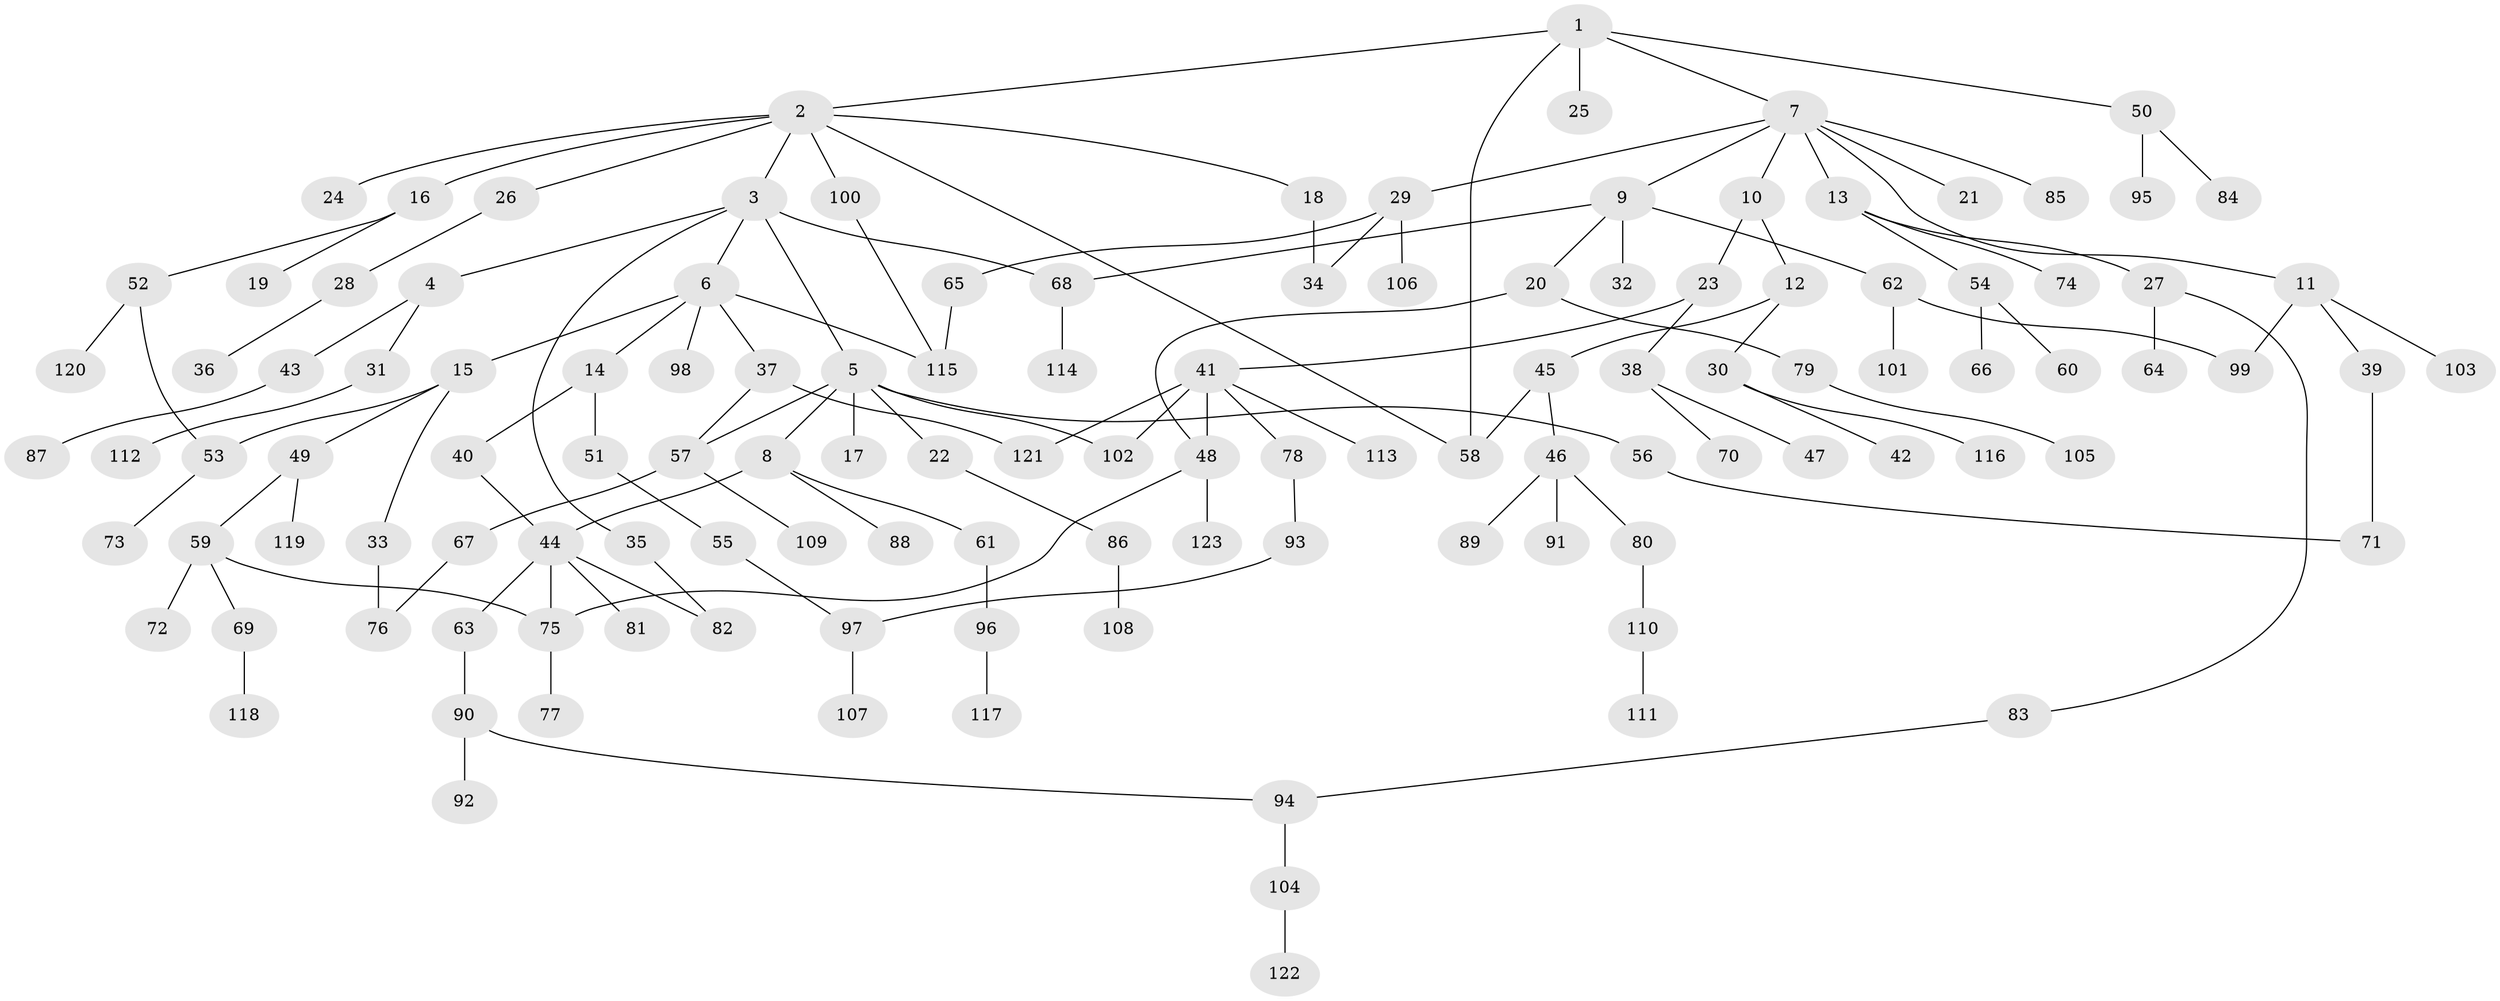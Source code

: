 // coarse degree distribution, {6: 0.02702702702702703, 3: 0.2702702702702703, 2: 0.35135135135135137, 4: 0.05405405405405406, 7: 0.02702702702702703, 1: 0.22972972972972974, 5: 0.04054054054054054}
// Generated by graph-tools (version 1.1) at 2025/36/03/04/25 23:36:11]
// undirected, 123 vertices, 142 edges
graph export_dot {
  node [color=gray90,style=filled];
  1;
  2;
  3;
  4;
  5;
  6;
  7;
  8;
  9;
  10;
  11;
  12;
  13;
  14;
  15;
  16;
  17;
  18;
  19;
  20;
  21;
  22;
  23;
  24;
  25;
  26;
  27;
  28;
  29;
  30;
  31;
  32;
  33;
  34;
  35;
  36;
  37;
  38;
  39;
  40;
  41;
  42;
  43;
  44;
  45;
  46;
  47;
  48;
  49;
  50;
  51;
  52;
  53;
  54;
  55;
  56;
  57;
  58;
  59;
  60;
  61;
  62;
  63;
  64;
  65;
  66;
  67;
  68;
  69;
  70;
  71;
  72;
  73;
  74;
  75;
  76;
  77;
  78;
  79;
  80;
  81;
  82;
  83;
  84;
  85;
  86;
  87;
  88;
  89;
  90;
  91;
  92;
  93;
  94;
  95;
  96;
  97;
  98;
  99;
  100;
  101;
  102;
  103;
  104;
  105;
  106;
  107;
  108;
  109;
  110;
  111;
  112;
  113;
  114;
  115;
  116;
  117;
  118;
  119;
  120;
  121;
  122;
  123;
  1 -- 2;
  1 -- 7;
  1 -- 25;
  1 -- 50;
  1 -- 58;
  2 -- 3;
  2 -- 16;
  2 -- 18;
  2 -- 24;
  2 -- 26;
  2 -- 100;
  2 -- 58;
  3 -- 4;
  3 -- 5;
  3 -- 6;
  3 -- 35;
  3 -- 68;
  4 -- 31;
  4 -- 43;
  5 -- 8;
  5 -- 17;
  5 -- 22;
  5 -- 56;
  5 -- 102;
  5 -- 57;
  6 -- 14;
  6 -- 15;
  6 -- 37;
  6 -- 98;
  6 -- 115;
  7 -- 9;
  7 -- 10;
  7 -- 11;
  7 -- 13;
  7 -- 21;
  7 -- 29;
  7 -- 85;
  8 -- 44;
  8 -- 61;
  8 -- 88;
  9 -- 20;
  9 -- 32;
  9 -- 62;
  9 -- 68;
  10 -- 12;
  10 -- 23;
  11 -- 39;
  11 -- 103;
  11 -- 99;
  12 -- 30;
  12 -- 45;
  13 -- 27;
  13 -- 54;
  13 -- 74;
  14 -- 40;
  14 -- 51;
  15 -- 33;
  15 -- 49;
  15 -- 53;
  16 -- 19;
  16 -- 52;
  18 -- 34;
  20 -- 48;
  20 -- 79;
  22 -- 86;
  23 -- 38;
  23 -- 41;
  26 -- 28;
  27 -- 64;
  27 -- 83;
  28 -- 36;
  29 -- 34;
  29 -- 65;
  29 -- 106;
  30 -- 42;
  30 -- 116;
  31 -- 112;
  33 -- 76;
  35 -- 82;
  37 -- 57;
  37 -- 121;
  38 -- 47;
  38 -- 70;
  39 -- 71;
  40 -- 44;
  41 -- 78;
  41 -- 102;
  41 -- 113;
  41 -- 121;
  41 -- 48;
  43 -- 87;
  44 -- 63;
  44 -- 81;
  44 -- 82;
  44 -- 75;
  45 -- 46;
  45 -- 58;
  46 -- 80;
  46 -- 89;
  46 -- 91;
  48 -- 123;
  48 -- 75;
  49 -- 59;
  49 -- 119;
  50 -- 84;
  50 -- 95;
  51 -- 55;
  52 -- 120;
  52 -- 53;
  53 -- 73;
  54 -- 60;
  54 -- 66;
  55 -- 97;
  56 -- 71;
  57 -- 67;
  57 -- 109;
  59 -- 69;
  59 -- 72;
  59 -- 75;
  61 -- 96;
  62 -- 99;
  62 -- 101;
  63 -- 90;
  65 -- 115;
  67 -- 76;
  68 -- 114;
  69 -- 118;
  75 -- 77;
  78 -- 93;
  79 -- 105;
  80 -- 110;
  83 -- 94;
  86 -- 108;
  90 -- 92;
  90 -- 94;
  93 -- 97;
  94 -- 104;
  96 -- 117;
  97 -- 107;
  100 -- 115;
  104 -- 122;
  110 -- 111;
}
